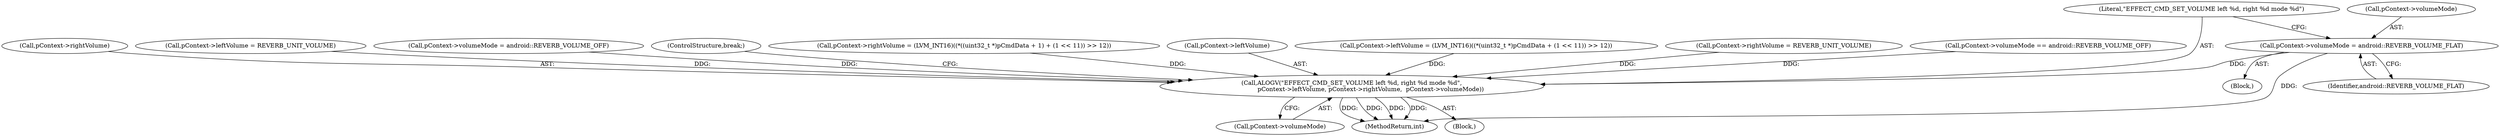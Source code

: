 digraph "0_Android_f490fc335772a9b14e78997486f4a572b0594c04_0@pointer" {
"1000639" [label="(Call,pContext->volumeMode = android::REVERB_VOLUME_FLAT)"];
"1000661" [label="(Call,ALOGV(\"EFFECT_CMD_SET_VOLUME left %d, right %d mode %d\",\n                    pContext->leftVolume, pContext->rightVolume,  pContext->volumeMode))"];
"1000663" [label="(Call,pContext->leftVolume)"];
"1000137" [label="(Block,)"];
"1000580" [label="(Call,pContext->leftVolume = (LVM_INT16)((*(uint32_t *)pCmdData + (1 << 11)) >> 12))"];
"1000669" [label="(Call,pContext->volumeMode)"];
"1000640" [label="(Call,pContext->volumeMode)"];
"1000651" [label="(Call,pContext->rightVolume = REVERB_UNIT_VOLUME)"];
"1000633" [label="(Call,pContext->volumeMode == android::REVERB_VOLUME_OFF)"];
"1000666" [label="(Call,pContext->rightVolume)"];
"1000646" [label="(Call,pContext->leftVolume = REVERB_UNIT_VOLUME)"];
"1000643" [label="(Identifier,android::REVERB_VOLUME_FLAT)"];
"1000639" [label="(Call,pContext->volumeMode = android::REVERB_VOLUME_FLAT)"];
"1000656" [label="(Call,pContext->volumeMode = android::REVERB_VOLUME_OFF)"];
"1000661" [label="(Call,ALOGV(\"EFFECT_CMD_SET_VOLUME left %d, right %d mode %d\",\n                    pContext->leftVolume, pContext->rightVolume,  pContext->volumeMode))"];
"1000672" [label="(ControlStructure,break;)"];
"1000638" [label="(Block,)"];
"1000596" [label="(Call,pContext->rightVolume = (LVM_INT16)((*((uint32_t *)pCmdData + 1) + (1 << 11)) >> 12))"];
"1000685" [label="(MethodReturn,int)"];
"1000662" [label="(Literal,\"EFFECT_CMD_SET_VOLUME left %d, right %d mode %d\")"];
"1000639" -> "1000638"  [label="AST: "];
"1000639" -> "1000643"  [label="CFG: "];
"1000640" -> "1000639"  [label="AST: "];
"1000643" -> "1000639"  [label="AST: "];
"1000662" -> "1000639"  [label="CFG: "];
"1000639" -> "1000685"  [label="DDG: "];
"1000639" -> "1000661"  [label="DDG: "];
"1000661" -> "1000137"  [label="AST: "];
"1000661" -> "1000669"  [label="CFG: "];
"1000662" -> "1000661"  [label="AST: "];
"1000663" -> "1000661"  [label="AST: "];
"1000666" -> "1000661"  [label="AST: "];
"1000669" -> "1000661"  [label="AST: "];
"1000672" -> "1000661"  [label="CFG: "];
"1000661" -> "1000685"  [label="DDG: "];
"1000661" -> "1000685"  [label="DDG: "];
"1000661" -> "1000685"  [label="DDG: "];
"1000661" -> "1000685"  [label="DDG: "];
"1000646" -> "1000661"  [label="DDG: "];
"1000580" -> "1000661"  [label="DDG: "];
"1000596" -> "1000661"  [label="DDG: "];
"1000651" -> "1000661"  [label="DDG: "];
"1000656" -> "1000661"  [label="DDG: "];
"1000633" -> "1000661"  [label="DDG: "];
}
